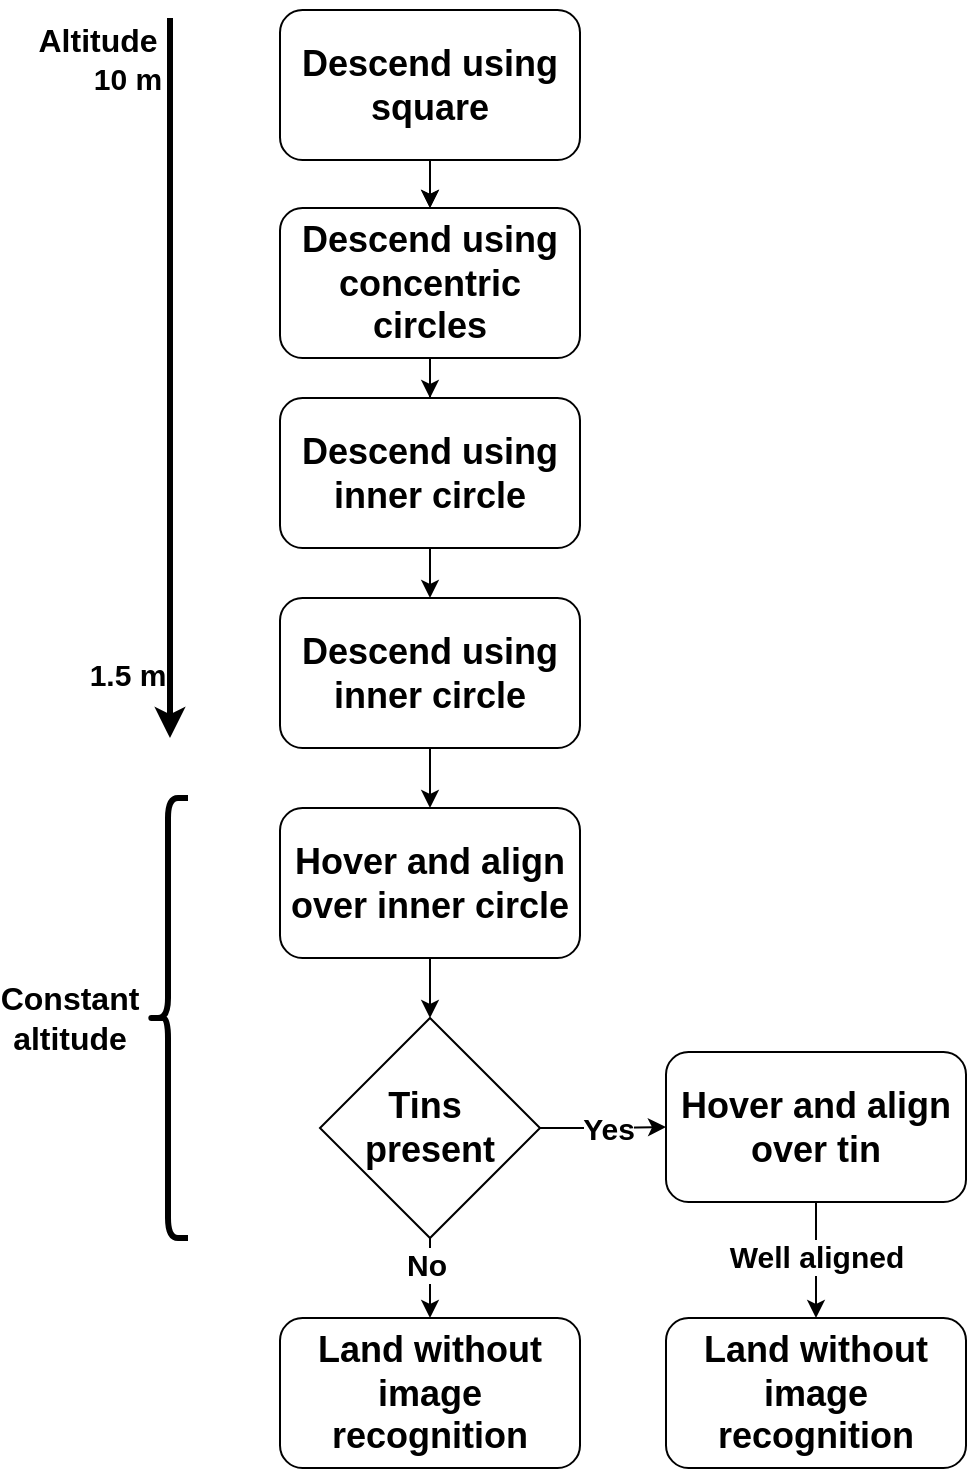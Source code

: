 <mxfile version="24.4.0" type="device">
  <diagram name="Page-1" id="JbFj7xJ0vqkOoYfW-OmR">
    <mxGraphModel dx="1687" dy="1024" grid="1" gridSize="10" guides="1" tooltips="1" connect="1" arrows="1" fold="1" page="1" pageScale="1" pageWidth="850" pageHeight="2000" math="0" shadow="0">
      <root>
        <mxCell id="0" />
        <mxCell id="1" parent="0" />
        <mxCell id="rKDn1DTM9HF410k9TBxs-31" value="" style="edgeStyle=orthogonalEdgeStyle;rounded=0;orthogonalLoop=1;jettySize=auto;html=1;" parent="1" source="rKDn1DTM9HF410k9TBxs-5" target="rKDn1DTM9HF410k9TBxs-6" edge="1">
          <mxGeometry relative="1" as="geometry" />
        </mxCell>
        <mxCell id="rKDn1DTM9HF410k9TBxs-15" value="" style="edgeStyle=orthogonalEdgeStyle;rounded=0;orthogonalLoop=1;jettySize=auto;html=1;" parent="1" source="rKDn1DTM9HF410k9TBxs-5" target="rKDn1DTM9HF410k9TBxs-6" edge="1">
          <mxGeometry relative="1" as="geometry" />
        </mxCell>
        <mxCell id="rKDn1DTM9HF410k9TBxs-5" value="&lt;font style=&quot;font-size: 18px;&quot;&gt;&lt;b&gt;Descend using square&lt;/b&gt;&lt;/font&gt;" style="rounded=1;whiteSpace=wrap;html=1;" parent="1" vertex="1">
          <mxGeometry x="375" y="406" width="150" height="75" as="geometry" />
        </mxCell>
        <mxCell id="rKDn1DTM9HF410k9TBxs-16" value="" style="edgeStyle=orthogonalEdgeStyle;rounded=0;orthogonalLoop=1;jettySize=auto;html=1;" parent="1" source="rKDn1DTM9HF410k9TBxs-6" target="rKDn1DTM9HF410k9TBxs-7" edge="1">
          <mxGeometry relative="1" as="geometry" />
        </mxCell>
        <mxCell id="rKDn1DTM9HF410k9TBxs-6" value="&lt;font style=&quot;font-size: 18px;&quot;&gt;&lt;b&gt;Descend using concentric circles&lt;/b&gt;&lt;/font&gt;" style="rounded=1;whiteSpace=wrap;html=1;" parent="1" vertex="1">
          <mxGeometry x="375" y="505" width="150" height="75" as="geometry" />
        </mxCell>
        <mxCell id="rKDn1DTM9HF410k9TBxs-17" value="" style="edgeStyle=orthogonalEdgeStyle;rounded=0;orthogonalLoop=1;jettySize=auto;html=1;entryX=0.5;entryY=0;entryDx=0;entryDy=0;" parent="1" source="rKDn1DTM9HF410k9TBxs-7" target="hIK_cuWtA7UxuKmd0gun-1" edge="1">
          <mxGeometry relative="1" as="geometry">
            <mxPoint x="442" y="740" as="targetPoint" />
          </mxGeometry>
        </mxCell>
        <mxCell id="rKDn1DTM9HF410k9TBxs-7" value="&lt;font style=&quot;font-size: 18px;&quot;&gt;&lt;b&gt;Descend using inner circle&lt;/b&gt;&lt;/font&gt;" style="rounded=1;whiteSpace=wrap;html=1;" parent="1" vertex="1">
          <mxGeometry x="375" y="600" width="150" height="75" as="geometry" />
        </mxCell>
        <mxCell id="hIK_cuWtA7UxuKmd0gun-20" value="" style="edgeStyle=orthogonalEdgeStyle;rounded=0;orthogonalLoop=1;jettySize=auto;html=1;" edge="1" parent="1" source="rKDn1DTM9HF410k9TBxs-8" target="hIK_cuWtA7UxuKmd0gun-19">
          <mxGeometry relative="1" as="geometry" />
        </mxCell>
        <mxCell id="rKDn1DTM9HF410k9TBxs-8" value="&lt;font style=&quot;font-size: 18px;&quot;&gt;&lt;b&gt;Hover and align over inner circle&lt;/b&gt;&lt;/font&gt;" style="rounded=1;whiteSpace=wrap;html=1;" parent="1" vertex="1">
          <mxGeometry x="375" y="805" width="150" height="75" as="geometry" />
        </mxCell>
        <mxCell id="hIK_cuWtA7UxuKmd0gun-4" value="" style="edgeStyle=orthogonalEdgeStyle;rounded=0;orthogonalLoop=1;jettySize=auto;html=1;" edge="1" parent="1" source="hIK_cuWtA7UxuKmd0gun-1" target="rKDn1DTM9HF410k9TBxs-8">
          <mxGeometry relative="1" as="geometry" />
        </mxCell>
        <mxCell id="hIK_cuWtA7UxuKmd0gun-1" value="&lt;font style=&quot;font-size: 18px;&quot;&gt;&lt;b&gt;Descend using inner circle&lt;/b&gt;&lt;/font&gt;" style="rounded=1;whiteSpace=wrap;html=1;" vertex="1" parent="1">
          <mxGeometry x="375" y="700" width="150" height="75" as="geometry" />
        </mxCell>
        <mxCell id="hIK_cuWtA7UxuKmd0gun-6" value="" style="edgeStyle=orthogonalEdgeStyle;rounded=0;orthogonalLoop=1;jettySize=auto;html=1;" edge="1" parent="1" source="hIK_cuWtA7UxuKmd0gun-2" target="hIK_cuWtA7UxuKmd0gun-3">
          <mxGeometry relative="1" as="geometry" />
        </mxCell>
        <mxCell id="hIK_cuWtA7UxuKmd0gun-8" value="&lt;font style=&quot;font-size: 15px;&quot;&gt;&lt;b&gt;Well aligned&lt;/b&gt;&lt;/font&gt;" style="edgeLabel;html=1;align=center;verticalAlign=middle;resizable=0;points=[];" vertex="1" connectable="0" parent="hIK_cuWtA7UxuKmd0gun-6">
          <mxGeometry x="-0.048" relative="1" as="geometry">
            <mxPoint y="-1" as="offset" />
          </mxGeometry>
        </mxCell>
        <mxCell id="hIK_cuWtA7UxuKmd0gun-2" value="&lt;font style=&quot;font-size: 18px;&quot;&gt;&lt;b&gt;Hover and align over tin&lt;/b&gt;&lt;/font&gt;" style="rounded=1;whiteSpace=wrap;html=1;" vertex="1" parent="1">
          <mxGeometry x="568" y="927" width="150" height="75" as="geometry" />
        </mxCell>
        <mxCell id="hIK_cuWtA7UxuKmd0gun-3" value="&lt;font style=&quot;font-size: 18px;&quot;&gt;&lt;b&gt;Land without image recognition&lt;/b&gt;&lt;/font&gt;" style="rounded=1;whiteSpace=wrap;html=1;" vertex="1" parent="1">
          <mxGeometry x="568" y="1060" width="150" height="75" as="geometry" />
        </mxCell>
        <mxCell id="hIK_cuWtA7UxuKmd0gun-13" value="" style="endArrow=classic;html=1;rounded=0;strokeWidth=3;" edge="1" parent="1">
          <mxGeometry width="50" height="50" relative="1" as="geometry">
            <mxPoint x="320" y="410" as="sourcePoint" />
            <mxPoint x="320" y="770" as="targetPoint" />
          </mxGeometry>
        </mxCell>
        <mxCell id="hIK_cuWtA7UxuKmd0gun-14" value="&lt;font size=&quot;1&quot; style=&quot;&quot;&gt;&lt;b style=&quot;font-size: 16px;&quot;&gt;Altitude&lt;/b&gt;&lt;/font&gt;" style="text;html=1;align=center;verticalAlign=middle;whiteSpace=wrap;rounded=0;" vertex="1" parent="1">
          <mxGeometry x="254" y="406" width="60" height="30" as="geometry" />
        </mxCell>
        <mxCell id="hIK_cuWtA7UxuKmd0gun-15" value="&lt;font style=&quot;font-size: 15px;&quot;&gt;&lt;b&gt;10 m&lt;/b&gt;&lt;/font&gt;" style="text;html=1;align=center;verticalAlign=middle;whiteSpace=wrap;rounded=0;" vertex="1" parent="1">
          <mxGeometry x="269" y="425" width="60" height="30" as="geometry" />
        </mxCell>
        <mxCell id="hIK_cuWtA7UxuKmd0gun-16" value="&lt;font style=&quot;font-size: 15px;&quot;&gt;&lt;b&gt;1.5 m&lt;/b&gt;&lt;/font&gt;" style="text;html=1;align=center;verticalAlign=middle;whiteSpace=wrap;rounded=0;" vertex="1" parent="1">
          <mxGeometry x="269" y="722.5" width="60" height="30" as="geometry" />
        </mxCell>
        <mxCell id="hIK_cuWtA7UxuKmd0gun-17" value="" style="shape=curlyBracket;whiteSpace=wrap;html=1;rounded=1;labelPosition=left;verticalLabelPosition=middle;align=right;verticalAlign=middle;strokeWidth=3;" vertex="1" parent="1">
          <mxGeometry x="309" y="800" width="20" height="220" as="geometry" />
        </mxCell>
        <mxCell id="hIK_cuWtA7UxuKmd0gun-18" value="&lt;font size=&quot;1&quot; style=&quot;&quot;&gt;&lt;b style=&quot;font-size: 16px;&quot;&gt;Constant altitude&lt;/b&gt;&lt;/font&gt;" style="text;html=1;align=center;verticalAlign=middle;whiteSpace=wrap;rounded=0;strokeWidth=1;" vertex="1" parent="1">
          <mxGeometry x="240" y="895" width="60" height="30" as="geometry" />
        </mxCell>
        <mxCell id="hIK_cuWtA7UxuKmd0gun-21" value="" style="edgeStyle=orthogonalEdgeStyle;rounded=0;orthogonalLoop=1;jettySize=auto;html=1;" edge="1" parent="1" source="hIK_cuWtA7UxuKmd0gun-19" target="hIK_cuWtA7UxuKmd0gun-2">
          <mxGeometry relative="1" as="geometry" />
        </mxCell>
        <mxCell id="hIK_cuWtA7UxuKmd0gun-22" value="&lt;font style=&quot;font-size: 15px;&quot;&gt;&lt;b&gt;Yes&lt;/b&gt;&lt;/font&gt;" style="edgeLabel;html=1;align=center;verticalAlign=middle;resizable=0;points=[];" vertex="1" connectable="0" parent="hIK_cuWtA7UxuKmd0gun-21">
          <mxGeometry x="-0.008" y="-1" relative="1" as="geometry">
            <mxPoint x="1" as="offset" />
          </mxGeometry>
        </mxCell>
        <mxCell id="hIK_cuWtA7UxuKmd0gun-24" value="" style="edgeStyle=orthogonalEdgeStyle;rounded=0;orthogonalLoop=1;jettySize=auto;html=1;" edge="1" parent="1" source="hIK_cuWtA7UxuKmd0gun-19" target="hIK_cuWtA7UxuKmd0gun-23">
          <mxGeometry relative="1" as="geometry" />
        </mxCell>
        <mxCell id="hIK_cuWtA7UxuKmd0gun-25" value="&lt;font style=&quot;font-size: 15px;&quot;&gt;&lt;b&gt;No&lt;/b&gt;&lt;/font&gt;" style="edgeLabel;html=1;align=center;verticalAlign=middle;resizable=0;points=[];" vertex="1" connectable="0" parent="hIK_cuWtA7UxuKmd0gun-24">
          <mxGeometry x="-0.774" y="3" relative="1" as="geometry">
            <mxPoint x="-5" y="8" as="offset" />
          </mxGeometry>
        </mxCell>
        <mxCell id="hIK_cuWtA7UxuKmd0gun-19" value="&lt;font style=&quot;font-size: 18px;&quot;&gt;&lt;b&gt;Tins&amp;nbsp;&lt;/b&gt;&lt;/font&gt;&lt;div&gt;&lt;font style=&quot;font-size: 18px;&quot;&gt;&lt;b&gt;present&lt;/b&gt;&lt;/font&gt;&lt;/div&gt;" style="rhombus;whiteSpace=wrap;html=1;" vertex="1" parent="1">
          <mxGeometry x="395" y="910" width="110" height="110" as="geometry" />
        </mxCell>
        <mxCell id="hIK_cuWtA7UxuKmd0gun-23" value="&lt;font style=&quot;font-size: 18px;&quot;&gt;&lt;b&gt;Land without image recognition&lt;/b&gt;&lt;/font&gt;" style="rounded=1;whiteSpace=wrap;html=1;" vertex="1" parent="1">
          <mxGeometry x="375" y="1060" width="150" height="75" as="geometry" />
        </mxCell>
      </root>
    </mxGraphModel>
  </diagram>
</mxfile>
